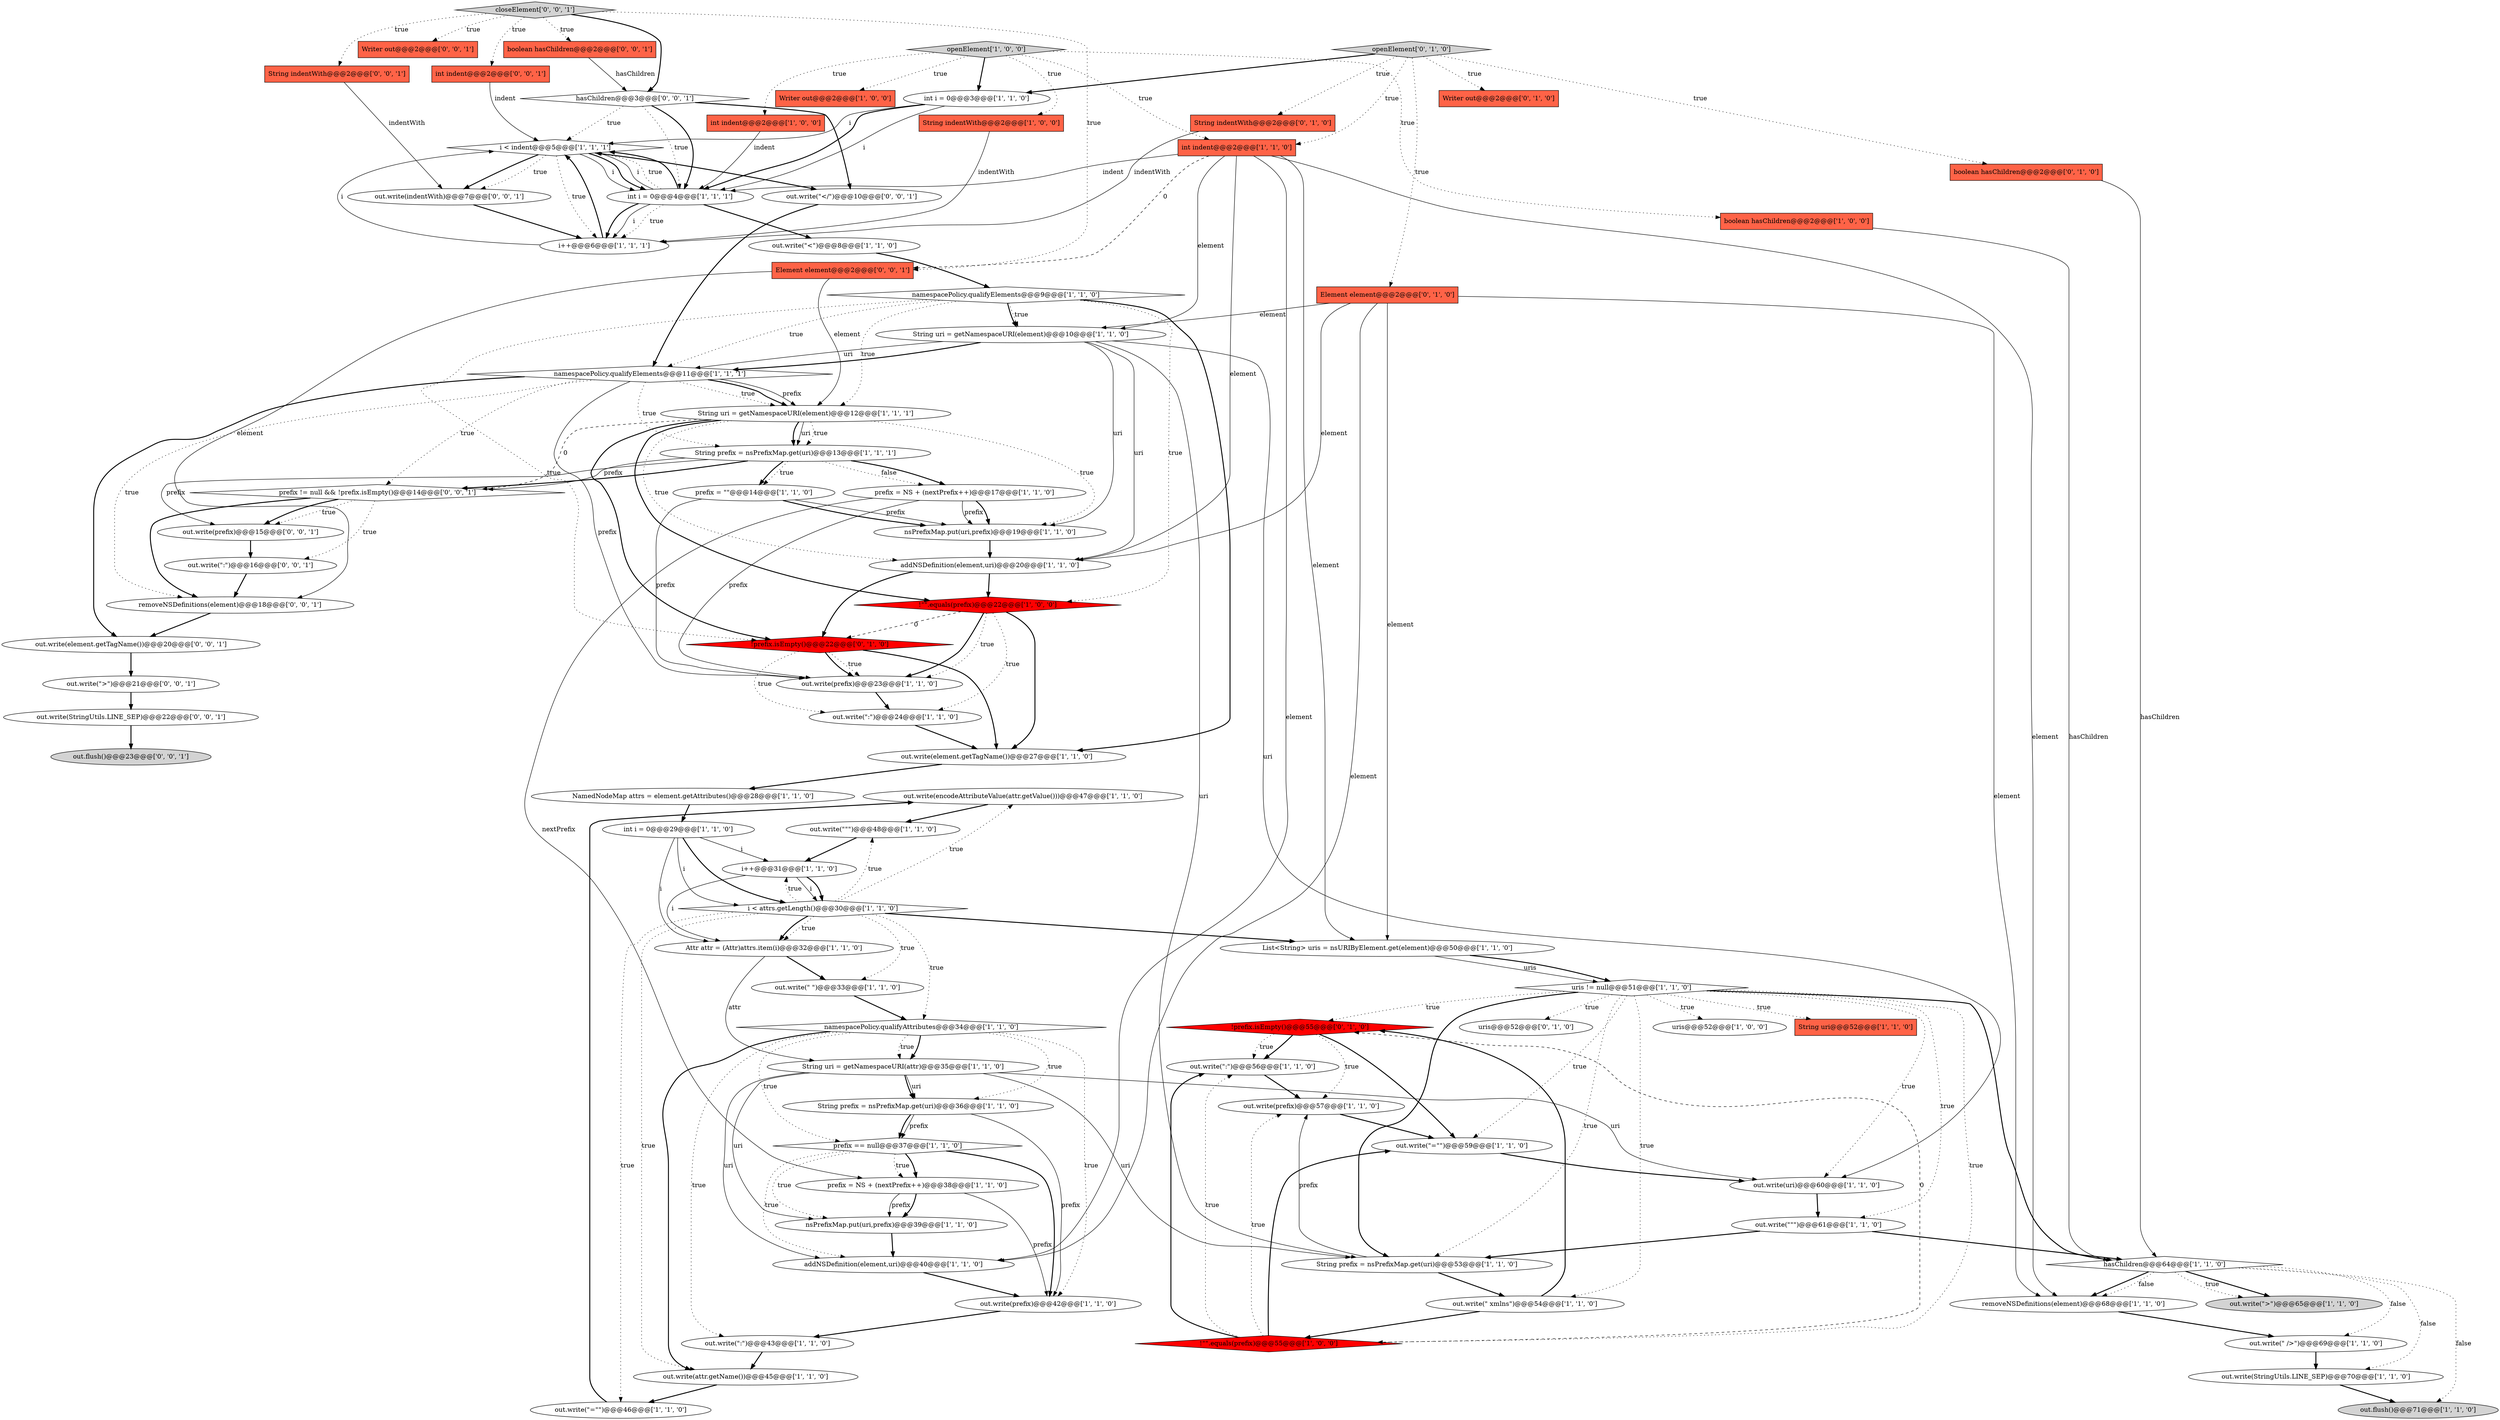 digraph {
45 [style = filled, label = "out.write(encodeAttributeValue(attr.getValue()))@@@47@@@['1', '1', '0']", fillcolor = white, shape = ellipse image = "AAA0AAABBB1BBB"];
37 [style = filled, label = "uris != null@@@51@@@['1', '1', '0']", fillcolor = white, shape = diamond image = "AAA0AAABBB1BBB"];
36 [style = filled, label = "i++@@@6@@@['1', '1', '1']", fillcolor = white, shape = ellipse image = "AAA0AAABBB1BBB"];
33 [style = filled, label = "int i = 0@@@3@@@['1', '1', '0']", fillcolor = white, shape = ellipse image = "AAA0AAABBB1BBB"];
84 [style = filled, label = "out.write(\">\")@@@21@@@['0', '0', '1']", fillcolor = white, shape = ellipse image = "AAA0AAABBB3BBB"];
71 [style = filled, label = "closeElement['0', '0', '1']", fillcolor = lightgray, shape = diamond image = "AAA0AAABBB3BBB"];
32 [style = filled, label = "prefix == null@@@37@@@['1', '1', '0']", fillcolor = white, shape = diamond image = "AAA0AAABBB1BBB"];
66 [style = filled, label = "!prefix.isEmpty()@@@55@@@['0', '1', '0']", fillcolor = red, shape = diamond image = "AAA1AAABBB2BBB"];
69 [style = filled, label = "boolean hasChildren@@@2@@@['0', '0', '1']", fillcolor = tomato, shape = box image = "AAA0AAABBB3BBB"];
2 [style = filled, label = "!\"\".equals(prefix)@@@22@@@['1', '0', '0']", fillcolor = red, shape = diamond image = "AAA1AAABBB1BBB"];
31 [style = filled, label = "openElement['1', '0', '0']", fillcolor = lightgray, shape = diamond image = "AAA0AAABBB1BBB"];
9 [style = filled, label = "String prefix = nsPrefixMap.get(uri)@@@53@@@['1', '1', '0']", fillcolor = white, shape = ellipse image = "AAA0AAABBB1BBB"];
64 [style = filled, label = "Writer out@@@2@@@['0', '1', '0']", fillcolor = tomato, shape = box image = "AAA0AAABBB2BBB"];
85 [style = filled, label = "out.write(StringUtils.LINE_SEP)@@@22@@@['0', '0', '1']", fillcolor = white, shape = ellipse image = "AAA0AAABBB3BBB"];
81 [style = filled, label = "Writer out@@@2@@@['0', '0', '1']", fillcolor = tomato, shape = box image = "AAA0AAABBB3BBB"];
17 [style = filled, label = "namespacePolicy.qualifyAttributes@@@34@@@['1', '1', '0']", fillcolor = white, shape = diamond image = "AAA0AAABBB1BBB"];
51 [style = filled, label = "i < attrs.getLength()@@@30@@@['1', '1', '0']", fillcolor = white, shape = diamond image = "AAA0AAABBB1BBB"];
53 [style = filled, label = "Writer out@@@2@@@['1', '0', '0']", fillcolor = tomato, shape = box image = "AAA0AAABBB1BBB"];
70 [style = filled, label = "out.write(\":\")@@@16@@@['0', '0', '1']", fillcolor = white, shape = ellipse image = "AAA0AAABBB3BBB"];
20 [style = filled, label = "addNSDefinition(element,uri)@@@20@@@['1', '1', '0']", fillcolor = white, shape = ellipse image = "AAA0AAABBB1BBB"];
56 [style = filled, label = "out.write(\" xmlns\")@@@54@@@['1', '1', '0']", fillcolor = white, shape = ellipse image = "AAA0AAABBB1BBB"];
5 [style = filled, label = "String prefix = nsPrefixMap.get(uri)@@@13@@@['1', '1', '1']", fillcolor = white, shape = ellipse image = "AAA0AAABBB1BBB"];
54 [style = filled, label = "String prefix = nsPrefixMap.get(uri)@@@36@@@['1', '1', '0']", fillcolor = white, shape = ellipse image = "AAA0AAABBB1BBB"];
15 [style = filled, label = "nsPrefixMap.put(uri,prefix)@@@39@@@['1', '1', '0']", fillcolor = white, shape = ellipse image = "AAA0AAABBB1BBB"];
59 [style = filled, label = "prefix = NS + (nextPrefix++)@@@38@@@['1', '1', '0']", fillcolor = white, shape = ellipse image = "AAA0AAABBB1BBB"];
19 [style = filled, label = "String uri = getNamespaceURI(element)@@@12@@@['1', '1', '1']", fillcolor = white, shape = ellipse image = "AAA0AAABBB1BBB"];
16 [style = filled, label = "String uri = getNamespaceURI(attr)@@@35@@@['1', '1', '0']", fillcolor = white, shape = ellipse image = "AAA0AAABBB1BBB"];
28 [style = filled, label = "int i = 0@@@29@@@['1', '1', '0']", fillcolor = white, shape = ellipse image = "AAA0AAABBB1BBB"];
49 [style = filled, label = "namespacePolicy.qualifyElements@@@11@@@['1', '1', '1']", fillcolor = white, shape = diamond image = "AAA0AAABBB1BBB"];
52 [style = filled, label = "out.write(\" />\")@@@69@@@['1', '1', '0']", fillcolor = white, shape = ellipse image = "AAA0AAABBB1BBB"];
39 [style = filled, label = "String indentWith@@@2@@@['1', '0', '0']", fillcolor = tomato, shape = box image = "AAA0AAABBB1BBB"];
80 [style = filled, label = "out.write(\"</\")@@@10@@@['0', '0', '1']", fillcolor = white, shape = ellipse image = "AAA0AAABBB3BBB"];
58 [style = filled, label = "out.flush()@@@71@@@['1', '1', '0']", fillcolor = lightgray, shape = ellipse image = "AAA0AAABBB1BBB"];
42 [style = filled, label = "out.write(\"\"\")@@@48@@@['1', '1', '0']", fillcolor = white, shape = ellipse image = "AAA0AAABBB1BBB"];
82 [style = filled, label = "Element element@@@2@@@['0', '0', '1']", fillcolor = tomato, shape = box image = "AAA0AAABBB3BBB"];
78 [style = filled, label = "out.flush()@@@23@@@['0', '0', '1']", fillcolor = lightgray, shape = ellipse image = "AAA0AAABBB3BBB"];
68 [style = filled, label = "openElement['0', '1', '0']", fillcolor = lightgray, shape = diamond image = "AAA0AAABBB2BBB"];
75 [style = filled, label = "removeNSDefinitions(element)@@@18@@@['0', '0', '1']", fillcolor = white, shape = ellipse image = "AAA0AAABBB3BBB"];
13 [style = filled, label = "hasChildren@@@64@@@['1', '1', '0']", fillcolor = white, shape = diamond image = "AAA0AAABBB1BBB"];
50 [style = filled, label = "out.write(element.getTagName())@@@27@@@['1', '1', '0']", fillcolor = white, shape = ellipse image = "AAA0AAABBB1BBB"];
46 [style = filled, label = "out.write(attr.getName())@@@45@@@['1', '1', '0']", fillcolor = white, shape = ellipse image = "AAA0AAABBB1BBB"];
25 [style = filled, label = "out.write(\":\")@@@43@@@['1', '1', '0']", fillcolor = white, shape = ellipse image = "AAA0AAABBB1BBB"];
24 [style = filled, label = "i < indent@@@5@@@['1', '1', '1']", fillcolor = white, shape = diamond image = "AAA0AAABBB1BBB"];
74 [style = filled, label = "int indent@@@2@@@['0', '0', '1']", fillcolor = tomato, shape = box image = "AAA0AAABBB3BBB"];
3 [style = filled, label = "namespacePolicy.qualifyElements@@@9@@@['1', '1', '0']", fillcolor = white, shape = diamond image = "AAA0AAABBB1BBB"];
65 [style = filled, label = "boolean hasChildren@@@2@@@['0', '1', '0']", fillcolor = tomato, shape = box image = "AAA0AAABBB2BBB"];
62 [style = filled, label = "uris@@@52@@@['0', '1', '0']", fillcolor = white, shape = ellipse image = "AAA0AAABBB2BBB"];
67 [style = filled, label = "Element element@@@2@@@['0', '1', '0']", fillcolor = tomato, shape = box image = "AAA0AAABBB2BBB"];
29 [style = filled, label = "int i = 0@@@4@@@['1', '1', '1']", fillcolor = white, shape = ellipse image = "AAA0AAABBB1BBB"];
43 [style = filled, label = "boolean hasChildren@@@2@@@['1', '0', '0']", fillcolor = tomato, shape = box image = "AAA0AAABBB1BBB"];
57 [style = filled, label = "out.write(StringUtils.LINE_SEP)@@@70@@@['1', '1', '0']", fillcolor = white, shape = ellipse image = "AAA0AAABBB1BBB"];
79 [style = filled, label = "String indentWith@@@2@@@['0', '0', '1']", fillcolor = tomato, shape = box image = "AAA0AAABBB3BBB"];
55 [style = filled, label = "int indent@@@2@@@['1', '1', '0']", fillcolor = tomato, shape = box image = "AAA0AAABBB1BBB"];
35 [style = filled, label = "out.write(\"=\"\")@@@46@@@['1', '1', '0']", fillcolor = white, shape = ellipse image = "AAA0AAABBB1BBB"];
40 [style = filled, label = "out.write(\"<\")@@@8@@@['1', '1', '0']", fillcolor = white, shape = ellipse image = "AAA0AAABBB1BBB"];
48 [style = filled, label = "int indent@@@2@@@['1', '0', '0']", fillcolor = tomato, shape = box image = "AAA0AAABBB1BBB"];
61 [style = filled, label = "String indentWith@@@2@@@['0', '1', '0']", fillcolor = tomato, shape = box image = "AAA0AAABBB2BBB"];
27 [style = filled, label = "out.write(prefix)@@@42@@@['1', '1', '0']", fillcolor = white, shape = ellipse image = "AAA0AAABBB1BBB"];
34 [style = filled, label = "out.write(\":\")@@@56@@@['1', '1', '0']", fillcolor = white, shape = ellipse image = "AAA0AAABBB1BBB"];
10 [style = filled, label = "out.write(\"=\"\")@@@59@@@['1', '1', '0']", fillcolor = white, shape = ellipse image = "AAA0AAABBB1BBB"];
11 [style = filled, label = "addNSDefinition(element,uri)@@@40@@@['1', '1', '0']", fillcolor = white, shape = ellipse image = "AAA0AAABBB1BBB"];
23 [style = filled, label = "prefix = NS + (nextPrefix++)@@@17@@@['1', '1', '0']", fillcolor = white, shape = ellipse image = "AAA0AAABBB1BBB"];
38 [style = filled, label = "nsPrefixMap.put(uri,prefix)@@@19@@@['1', '1', '0']", fillcolor = white, shape = ellipse image = "AAA0AAABBB1BBB"];
77 [style = filled, label = "out.write(prefix)@@@15@@@['0', '0', '1']", fillcolor = white, shape = ellipse image = "AAA0AAABBB3BBB"];
26 [style = filled, label = "out.write(uri)@@@60@@@['1', '1', '0']", fillcolor = white, shape = ellipse image = "AAA0AAABBB1BBB"];
12 [style = filled, label = "out.write(\" \")@@@33@@@['1', '1', '0']", fillcolor = white, shape = ellipse image = "AAA0AAABBB1BBB"];
0 [style = filled, label = "out.write(prefix)@@@57@@@['1', '1', '0']", fillcolor = white, shape = ellipse image = "AAA0AAABBB1BBB"];
72 [style = filled, label = "hasChildren@@@3@@@['0', '0', '1']", fillcolor = white, shape = diamond image = "AAA0AAABBB3BBB"];
21 [style = filled, label = "out.write(\":\")@@@24@@@['1', '1', '0']", fillcolor = white, shape = ellipse image = "AAA0AAABBB1BBB"];
41 [style = filled, label = "out.write(\"\"\")@@@61@@@['1', '1', '0']", fillcolor = white, shape = ellipse image = "AAA0AAABBB1BBB"];
22 [style = filled, label = "prefix = \"\"@@@14@@@['1', '1', '0']", fillcolor = white, shape = ellipse image = "AAA0AAABBB1BBB"];
30 [style = filled, label = "uris@@@52@@@['1', '0', '0']", fillcolor = white, shape = ellipse image = "AAA0AAABBB1BBB"];
8 [style = filled, label = "i++@@@31@@@['1', '1', '0']", fillcolor = white, shape = ellipse image = "AAA0AAABBB1BBB"];
47 [style = filled, label = "out.write(\">\")@@@65@@@['1', '1', '0']", fillcolor = lightgray, shape = ellipse image = "AAA0AAABBB1BBB"];
83 [style = filled, label = "prefix != null && !prefix.isEmpty()@@@14@@@['0', '0', '1']", fillcolor = white, shape = diamond image = "AAA0AAABBB3BBB"];
60 [style = filled, label = "String uri = getNamespaceURI(element)@@@10@@@['1', '1', '0']", fillcolor = white, shape = ellipse image = "AAA0AAABBB1BBB"];
1 [style = filled, label = "out.write(prefix)@@@23@@@['1', '1', '0']", fillcolor = white, shape = ellipse image = "AAA0AAABBB1BBB"];
76 [style = filled, label = "out.write(element.getTagName())@@@20@@@['0', '0', '1']", fillcolor = white, shape = ellipse image = "AAA0AAABBB3BBB"];
44 [style = filled, label = "String uri@@@52@@@['1', '1', '0']", fillcolor = tomato, shape = box image = "AAA0AAABBB1BBB"];
4 [style = filled, label = "Attr attr = (Attr)attrs.item(i)@@@32@@@['1', '1', '0']", fillcolor = white, shape = ellipse image = "AAA0AAABBB1BBB"];
63 [style = filled, label = "!prefix.isEmpty()@@@22@@@['0', '1', '0']", fillcolor = red, shape = diamond image = "AAA1AAABBB2BBB"];
6 [style = filled, label = "NamedNodeMap attrs = element.getAttributes()@@@28@@@['1', '1', '0']", fillcolor = white, shape = ellipse image = "AAA0AAABBB1BBB"];
73 [style = filled, label = "out.write(indentWith)@@@7@@@['0', '0', '1']", fillcolor = white, shape = ellipse image = "AAA0AAABBB3BBB"];
18 [style = filled, label = "List<String> uris = nsURIByElement.get(element)@@@50@@@['1', '1', '0']", fillcolor = white, shape = ellipse image = "AAA0AAABBB1BBB"];
14 [style = filled, label = "removeNSDefinitions(element)@@@68@@@['1', '1', '0']", fillcolor = white, shape = ellipse image = "AAA0AAABBB1BBB"];
7 [style = filled, label = "!\"\".equals(prefix)@@@55@@@['1', '0', '0']", fillcolor = red, shape = diamond image = "AAA1AAABBB1BBB"];
28->4 [style = solid, label="i"];
67->11 [style = solid, label="element"];
7->66 [style = dashed, label="0"];
17->54 [style = dotted, label="true"];
60->20 [style = solid, label="uri"];
13->47 [style = bold, label=""];
23->38 [style = solid, label="prefix"];
72->29 [style = dotted, label="true"];
51->4 [style = dotted, label="true"];
19->83 [style = dashed, label="0"];
68->64 [style = dotted, label="true"];
7->34 [style = dotted, label="true"];
51->45 [style = dotted, label="true"];
85->78 [style = bold, label=""];
83->75 [style = bold, label=""];
72->29 [style = bold, label=""];
63->1 [style = dotted, label="true"];
24->73 [style = bold, label=""];
32->11 [style = dotted, label="true"];
41->9 [style = bold, label=""];
24->73 [style = dotted, label="true"];
57->58 [style = bold, label=""];
55->60 [style = solid, label="element"];
8->51 [style = bold, label=""];
80->49 [style = bold, label=""];
77->70 [style = bold, label=""];
37->9 [style = bold, label=""];
19->5 [style = bold, label=""];
72->80 [style = bold, label=""];
5->23 [style = dotted, label="false"];
28->51 [style = solid, label="i"];
67->14 [style = solid, label="element"];
9->56 [style = bold, label=""];
36->24 [style = bold, label=""];
31->55 [style = dotted, label="true"];
15->11 [style = bold, label=""];
18->37 [style = solid, label="uris"];
5->22 [style = dotted, label="true"];
1->21 [style = bold, label=""];
51->42 [style = dotted, label="true"];
19->63 [style = bold, label=""];
49->75 [style = dotted, label="true"];
45->42 [style = bold, label=""];
35->45 [style = bold, label=""];
55->20 [style = solid, label="element"];
82->19 [style = solid, label="element"];
66->10 [style = bold, label=""];
24->80 [style = bold, label=""];
31->53 [style = dotted, label="true"];
71->74 [style = dotted, label="true"];
63->50 [style = bold, label=""];
16->11 [style = solid, label="uri"];
56->7 [style = bold, label=""];
5->83 [style = bold, label=""];
13->14 [style = bold, label=""];
27->25 [style = bold, label=""];
8->4 [style = solid, label="i"];
21->50 [style = bold, label=""];
41->13 [style = bold, label=""];
17->16 [style = bold, label=""];
20->63 [style = bold, label=""];
29->36 [style = dotted, label="true"];
17->27 [style = dotted, label="true"];
32->15 [style = dotted, label="true"];
31->39 [style = dotted, label="true"];
29->36 [style = bold, label=""];
28->8 [style = solid, label="i"];
31->48 [style = dotted, label="true"];
63->1 [style = bold, label=""];
5->23 [style = bold, label=""];
37->7 [style = dotted, label="true"];
55->82 [style = dashed, label="0"];
49->1 [style = solid, label="prefix"];
19->38 [style = dotted, label="true"];
67->60 [style = solid, label="element"];
55->29 [style = solid, label="indent"];
10->26 [style = bold, label=""];
2->21 [style = dotted, label="true"];
19->2 [style = bold, label=""];
76->84 [style = bold, label=""];
49->19 [style = solid, label="prefix"];
37->9 [style = dotted, label="true"];
32->59 [style = bold, label=""];
34->0 [style = bold, label=""];
22->38 [style = solid, label="prefix"];
29->24 [style = solid, label="i"];
33->29 [style = bold, label=""];
66->34 [style = bold, label=""];
17->16 [style = dotted, label="true"];
22->38 [style = bold, label=""];
36->24 [style = solid, label="i"];
68->67 [style = dotted, label="true"];
37->41 [style = dotted, label="true"];
40->3 [style = bold, label=""];
19->5 [style = solid, label="uri"];
83->77 [style = bold, label=""];
31->33 [style = bold, label=""];
70->75 [style = bold, label=""];
51->18 [style = bold, label=""];
14->52 [style = bold, label=""];
68->55 [style = dotted, label="true"];
29->40 [style = bold, label=""];
24->29 [style = solid, label="i"];
51->17 [style = dotted, label="true"];
31->43 [style = dotted, label="true"];
8->51 [style = solid, label="i"];
67->20 [style = solid, label="element"];
37->13 [style = bold, label=""];
71->79 [style = dotted, label="true"];
5->22 [style = bold, label=""];
60->49 [style = solid, label="uri"];
54->27 [style = solid, label="prefix"];
18->37 [style = bold, label=""];
38->20 [style = bold, label=""];
17->46 [style = bold, label=""];
13->58 [style = dotted, label="false"];
37->62 [style = dotted, label="true"];
51->4 [style = bold, label=""];
83->70 [style = dotted, label="true"];
68->65 [style = dotted, label="true"];
2->1 [style = bold, label=""];
4->16 [style = solid, label="attr"];
59->15 [style = solid, label="prefix"];
37->56 [style = dotted, label="true"];
42->8 [style = bold, label=""];
12->17 [style = bold, label=""];
49->19 [style = dotted, label="true"];
32->27 [style = bold, label=""];
51->12 [style = dotted, label="true"];
72->24 [style = dotted, label="true"];
56->66 [style = bold, label=""];
7->0 [style = dotted, label="true"];
63->21 [style = dotted, label="true"];
3->49 [style = dotted, label="true"];
16->54 [style = bold, label=""];
71->72 [style = bold, label=""];
60->49 [style = bold, label=""];
71->69 [style = dotted, label="true"];
26->41 [style = bold, label=""];
66->34 [style = dotted, label="true"];
17->25 [style = dotted, label="true"];
84->85 [style = bold, label=""];
55->18 [style = solid, label="element"];
29->36 [style = solid, label="i"];
67->18 [style = solid, label="element"];
37->26 [style = dotted, label="true"];
60->26 [style = solid, label="uri"];
59->27 [style = solid, label="prefix"];
49->19 [style = bold, label=""];
46->35 [style = bold, label=""];
19->5 [style = dotted, label="true"];
60->9 [style = solid, label="uri"];
4->12 [style = bold, label=""];
22->1 [style = solid, label="prefix"];
39->36 [style = solid, label="indentWith"];
75->76 [style = bold, label=""];
48->29 [style = solid, label="indent"];
29->24 [style = dotted, label="true"];
24->36 [style = dotted, label="true"];
37->44 [style = dotted, label="true"];
83->77 [style = dotted, label="true"];
2->63 [style = dashed, label="0"];
5->83 [style = solid, label="prefix"];
13->57 [style = dotted, label="false"];
66->0 [style = dotted, label="true"];
3->50 [style = bold, label=""];
37->10 [style = dotted, label="true"];
65->13 [style = solid, label="hasChildren"];
50->6 [style = bold, label=""];
49->76 [style = bold, label=""];
68->61 [style = dotted, label="true"];
37->66 [style = dotted, label="true"];
82->75 [style = solid, label="element"];
23->59 [style = solid, label="nextPrefix"];
16->15 [style = solid, label="uri"];
7->10 [style = bold, label=""];
59->15 [style = bold, label=""];
19->20 [style = dotted, label="true"];
13->14 [style = dotted, label="false"];
13->52 [style = dotted, label="false"];
33->24 [style = solid, label="i"];
71->81 [style = dotted, label="true"];
68->33 [style = bold, label=""];
55->11 [style = solid, label="element"];
24->29 [style = bold, label=""];
25->46 [style = bold, label=""];
28->51 [style = bold, label=""];
17->32 [style = dotted, label="true"];
2->50 [style = bold, label=""];
49->5 [style = dotted, label="true"];
23->1 [style = solid, label="prefix"];
61->36 [style = solid, label="indentWith"];
37->30 [style = dotted, label="true"];
74->24 [style = solid, label="indent"];
49->83 [style = dotted, label="true"];
20->2 [style = bold, label=""];
16->26 [style = solid, label="uri"];
71->82 [style = dotted, label="true"];
73->36 [style = bold, label=""];
69->72 [style = solid, label="hasChildren"];
16->9 [style = solid, label="uri"];
0->10 [style = bold, label=""];
54->32 [style = solid, label="prefix"];
7->34 [style = bold, label=""];
43->13 [style = solid, label="hasChildren"];
3->19 [style = dotted, label="true"];
79->73 [style = solid, label="indentWith"];
3->60 [style = dotted, label="true"];
2->1 [style = dotted, label="true"];
51->35 [style = dotted, label="true"];
33->29 [style = solid, label="i"];
3->63 [style = dotted, label="true"];
23->38 [style = bold, label=""];
55->14 [style = solid, label="element"];
9->0 [style = solid, label="prefix"];
51->8 [style = dotted, label="true"];
54->32 [style = bold, label=""];
32->59 [style = dotted, label="true"];
16->54 [style = solid, label="uri"];
52->57 [style = bold, label=""];
13->47 [style = dotted, label="true"];
29->24 [style = bold, label=""];
5->77 [style = solid, label="prefix"];
60->38 [style = solid, label="uri"];
51->46 [style = dotted, label="true"];
3->2 [style = dotted, label="true"];
6->28 [style = bold, label=""];
11->27 [style = bold, label=""];
3->60 [style = bold, label=""];
}
